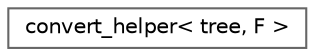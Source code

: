 digraph "Graphical Class Hierarchy"
{
 // LATEX_PDF_SIZE
  bgcolor="transparent";
  edge [fontname=Helvetica,fontsize=10,labelfontname=Helvetica,labelfontsize=10];
  node [fontname=Helvetica,fontsize=10,shape=box,height=0.2,width=0.4];
  rankdir="LR";
  Node0 [id="Node000000",label="convert_helper\< tree, F \>",height=0.2,width=0.4,color="grey40", fillcolor="white", style="filled",URL="$structconvert__helper_3_01tree_00_01F_01_4.html",tooltip=" "];
}
